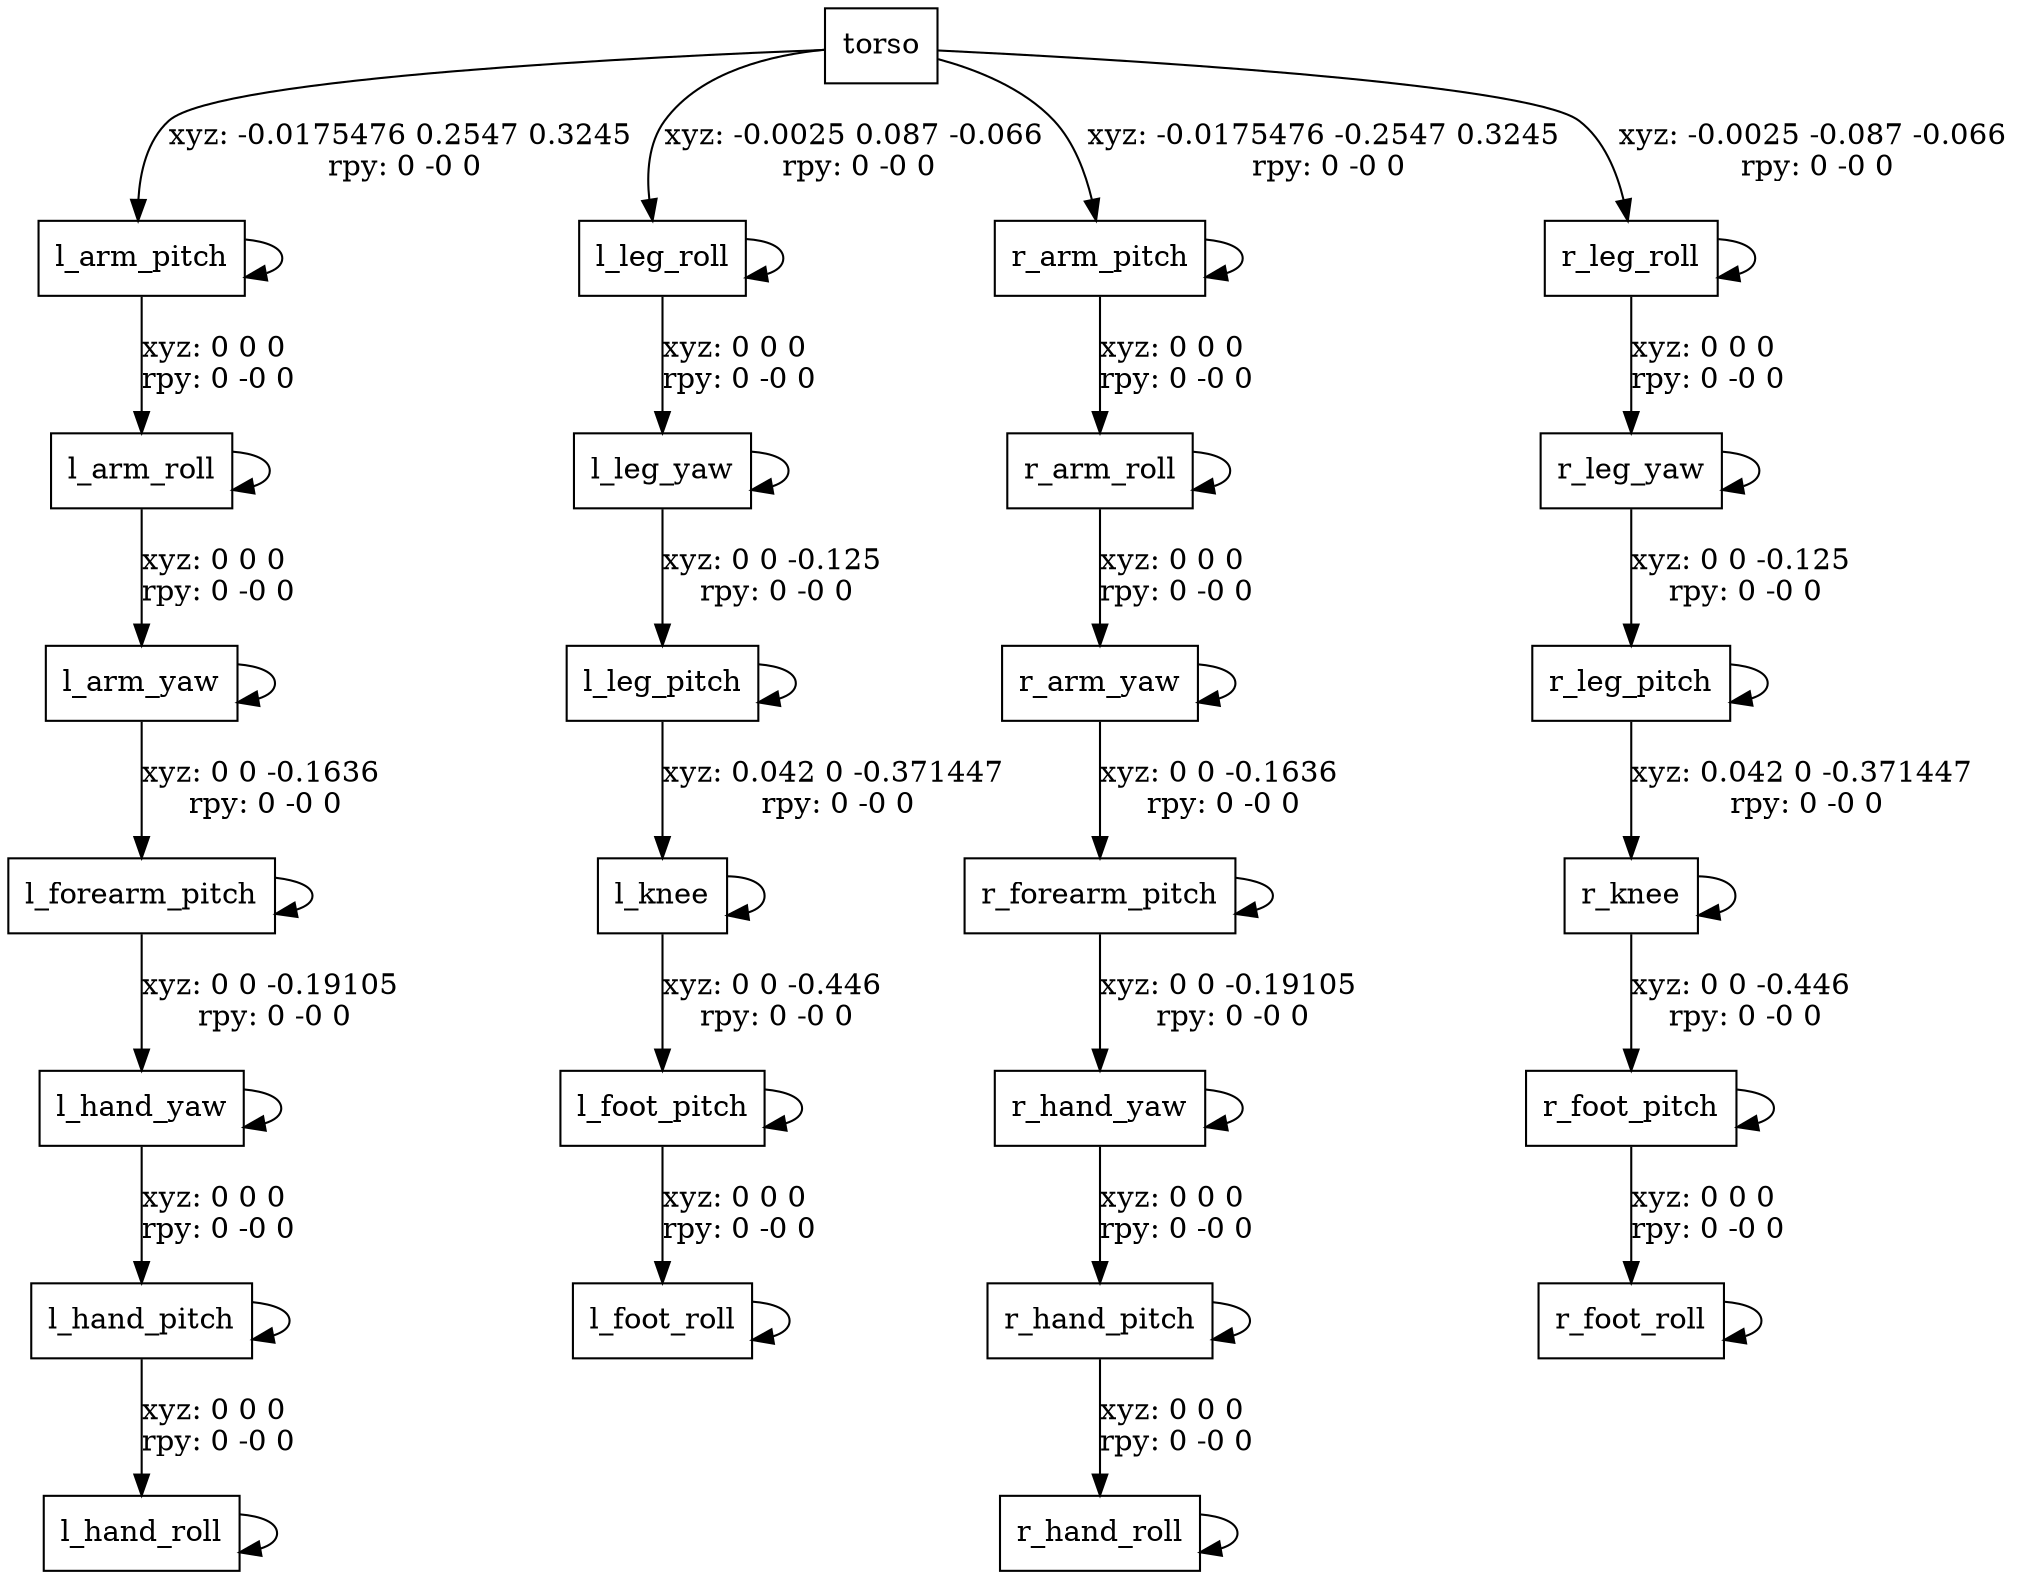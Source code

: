 digraph G {
node [shape=box];
"torso" [label="torso"];
"l_arm_pitch" [label="l_arm_pitch"];
"l_arm_roll" [label="l_arm_roll"];
"l_arm_yaw" [label="l_arm_yaw"];
"l_forearm_pitch" [label="l_forearm_pitch"];
"l_hand_yaw" [label="l_hand_yaw"];
"l_hand_pitch" [label="l_hand_pitch"];
"l_hand_roll" [label="l_hand_roll"];
"l_leg_roll" [label="l_leg_roll"];
"l_leg_yaw" [label="l_leg_yaw"];
"l_leg_pitch" [label="l_leg_pitch"];
"l_knee" [label="l_knee"];
"l_foot_pitch" [label="l_foot_pitch"];
"l_foot_roll" [label="l_foot_roll"];
"r_arm_pitch" [label="r_arm_pitch"];
"r_arm_roll" [label="r_arm_roll"];
"r_arm_yaw" [label="r_arm_yaw"];
"r_forearm_pitch" [label="r_forearm_pitch"];
"r_hand_yaw" [label="r_hand_yaw"];
"r_hand_pitch" [label="r_hand_pitch"];
"r_hand_roll" [label="r_hand_roll"];
"r_leg_roll" [label="r_leg_roll"];
"r_leg_yaw" [label="r_leg_yaw"];
"r_leg_pitch" [label="r_leg_pitch"];
"r_knee" [label="r_knee"];
"r_foot_pitch" [label="r_foot_pitch"];
"r_foot_roll" [label="r_foot_roll"];
node [shape=ellipse, color=blue, fontcolor=blue];
"torso" -> "l_arm_pitch" [label="xyz: -0.0175476 0.2547 0.3245 \nrpy: 0 -0 0"]
"l_arm_pitch" -> "l_arm_pitch"
"l_arm_pitch" -> "l_arm_roll" [label="xyz: 0 0 0 \nrpy: 0 -0 0"]
"l_arm_roll" -> "l_arm_roll"
"l_arm_roll" -> "l_arm_yaw" [label="xyz: 0 0 0 \nrpy: 0 -0 0"]
"l_arm_yaw" -> "l_arm_yaw"
"l_arm_yaw" -> "l_forearm_pitch" [label="xyz: 0 0 -0.1636 \nrpy: 0 -0 0"]
"l_forearm_pitch" -> "l_forearm_pitch"
"l_forearm_pitch" -> "l_hand_yaw" [label="xyz: 0 0 -0.19105 \nrpy: 0 -0 0"]
"l_hand_yaw" -> "l_hand_yaw"
"l_hand_yaw" -> "l_hand_pitch" [label="xyz: 0 0 0 \nrpy: 0 -0 0"]
"l_hand_pitch" -> "l_hand_pitch"
"l_hand_pitch" -> "l_hand_roll" [label="xyz: 0 0 0 \nrpy: 0 -0 0"]
"l_hand_roll" -> "l_hand_roll"
"torso" -> "l_leg_roll" [label="xyz: -0.0025 0.087 -0.066 \nrpy: 0 -0 0"]
"l_leg_roll" -> "l_leg_roll"
"l_leg_roll" -> "l_leg_yaw" [label="xyz: 0 0 0 \nrpy: 0 -0 0"]
"l_leg_yaw" -> "l_leg_yaw"
"l_leg_yaw" -> "l_leg_pitch" [label="xyz: 0 0 -0.125 \nrpy: 0 -0 0"]
"l_leg_pitch" -> "l_leg_pitch"
"l_leg_pitch" -> "l_knee" [label="xyz: 0.042 0 -0.371447 \nrpy: 0 -0 0"]
"l_knee" -> "l_knee"
"l_knee" -> "l_foot_pitch" [label="xyz: 0 0 -0.446 \nrpy: 0 -0 0"]
"l_foot_pitch" -> "l_foot_pitch"
"l_foot_pitch" -> "l_foot_roll" [label="xyz: 0 0 0 \nrpy: 0 -0 0"]
"l_foot_roll" -> "l_foot_roll"
"torso" -> "r_arm_pitch" [label="xyz: -0.0175476 -0.2547 0.3245 \nrpy: 0 -0 0"]
"r_arm_pitch" -> "r_arm_pitch"
"r_arm_pitch" -> "r_arm_roll" [label="xyz: 0 0 0 \nrpy: 0 -0 0"]
"r_arm_roll" -> "r_arm_roll"
"r_arm_roll" -> "r_arm_yaw" [label="xyz: 0 0 0 \nrpy: 0 -0 0"]
"r_arm_yaw" -> "r_arm_yaw"
"r_arm_yaw" -> "r_forearm_pitch" [label="xyz: 0 0 -0.1636 \nrpy: 0 -0 0"]
"r_forearm_pitch" -> "r_forearm_pitch"
"r_forearm_pitch" -> "r_hand_yaw" [label="xyz: 0 0 -0.19105 \nrpy: 0 -0 0"]
"r_hand_yaw" -> "r_hand_yaw"
"r_hand_yaw" -> "r_hand_pitch" [label="xyz: 0 0 0 \nrpy: 0 -0 0"]
"r_hand_pitch" -> "r_hand_pitch"
"r_hand_pitch" -> "r_hand_roll" [label="xyz: 0 0 0 \nrpy: 0 -0 0"]
"r_hand_roll" -> "r_hand_roll"
"torso" -> "r_leg_roll" [label="xyz: -0.0025 -0.087 -0.066 \nrpy: 0 -0 0"]
"r_leg_roll" -> "r_leg_roll"
"r_leg_roll" -> "r_leg_yaw" [label="xyz: 0 0 0 \nrpy: 0 -0 0"]
"r_leg_yaw" -> "r_leg_yaw"
"r_leg_yaw" -> "r_leg_pitch" [label="xyz: 0 0 -0.125 \nrpy: 0 -0 0"]
"r_leg_pitch" -> "r_leg_pitch"
"r_leg_pitch" -> "r_knee" [label="xyz: 0.042 0 -0.371447 \nrpy: 0 -0 0"]
"r_knee" -> "r_knee"
"r_knee" -> "r_foot_pitch" [label="xyz: 0 0 -0.446 \nrpy: 0 -0 0"]
"r_foot_pitch" -> "r_foot_pitch"
"r_foot_pitch" -> "r_foot_roll" [label="xyz: 0 0 0 \nrpy: 0 -0 0"]
"r_foot_roll" -> "r_foot_roll"
}

